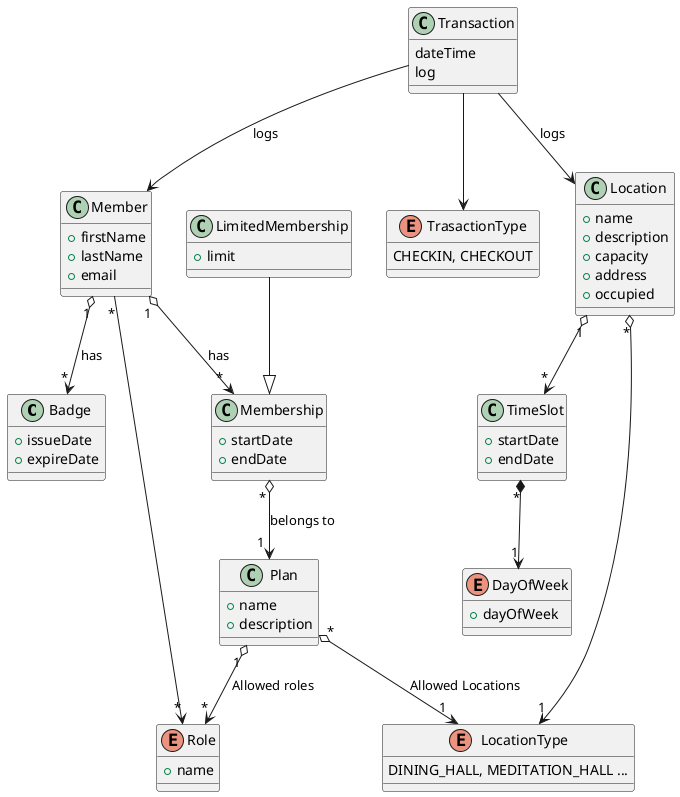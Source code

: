 @startuml
class Badge {
    +issueDate
    +expireDate
}


class Member {
    +firstName
    +lastName
    +email
}


class Membership{
    +startDate
    +endDate
}

class Plan {
    +name
    +description
}

enum Role {
    +name
}

class Location {
    +name
    +description
    +capacity
    +address
    +occupied
}

class LimitedMembership {
 +limit
}

class TimeSlot {
    +startDate
    +endDate
}

enum DayOfWeek {
    +dayOfWeek
}

class Transaction {
    dateTime
    log
}
enum TrasactionType {
    CHECKIN, CHECKOUT
}
enum LocationType {
    DINING_HALL, MEDITATION_HALL ...
}

Member "1" o--> "*" Badge: has
Member " 1 " o--> " * " Membership : has
Membership " * " o-->" 1 " Plan: belongs to
LimitedMembership --|> Membership
Plan "1 " o--> "*" Role : Allowed roles
Location "1" o-->"*" TimeSlot
Location "*" o--> "1" LocationType
TimeSlot "*" *--> "1" DayOfWeek
Plan "*" o--> "1" LocationType : Allowed Locations

Role "*" <-- "*" Member
Transaction --> Member: logs
Transaction --> Location: logs
Transaction --> TrasactionType

@enduml
